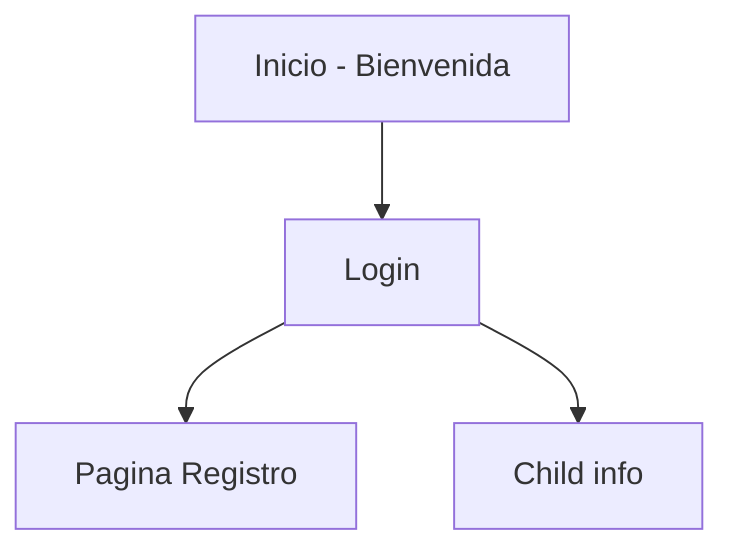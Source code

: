 flowchart TD
    A[Inicio - Bienvenida] --> B[Login]
    B --> C[Pagina Registro]
    B --> D[Child info]
